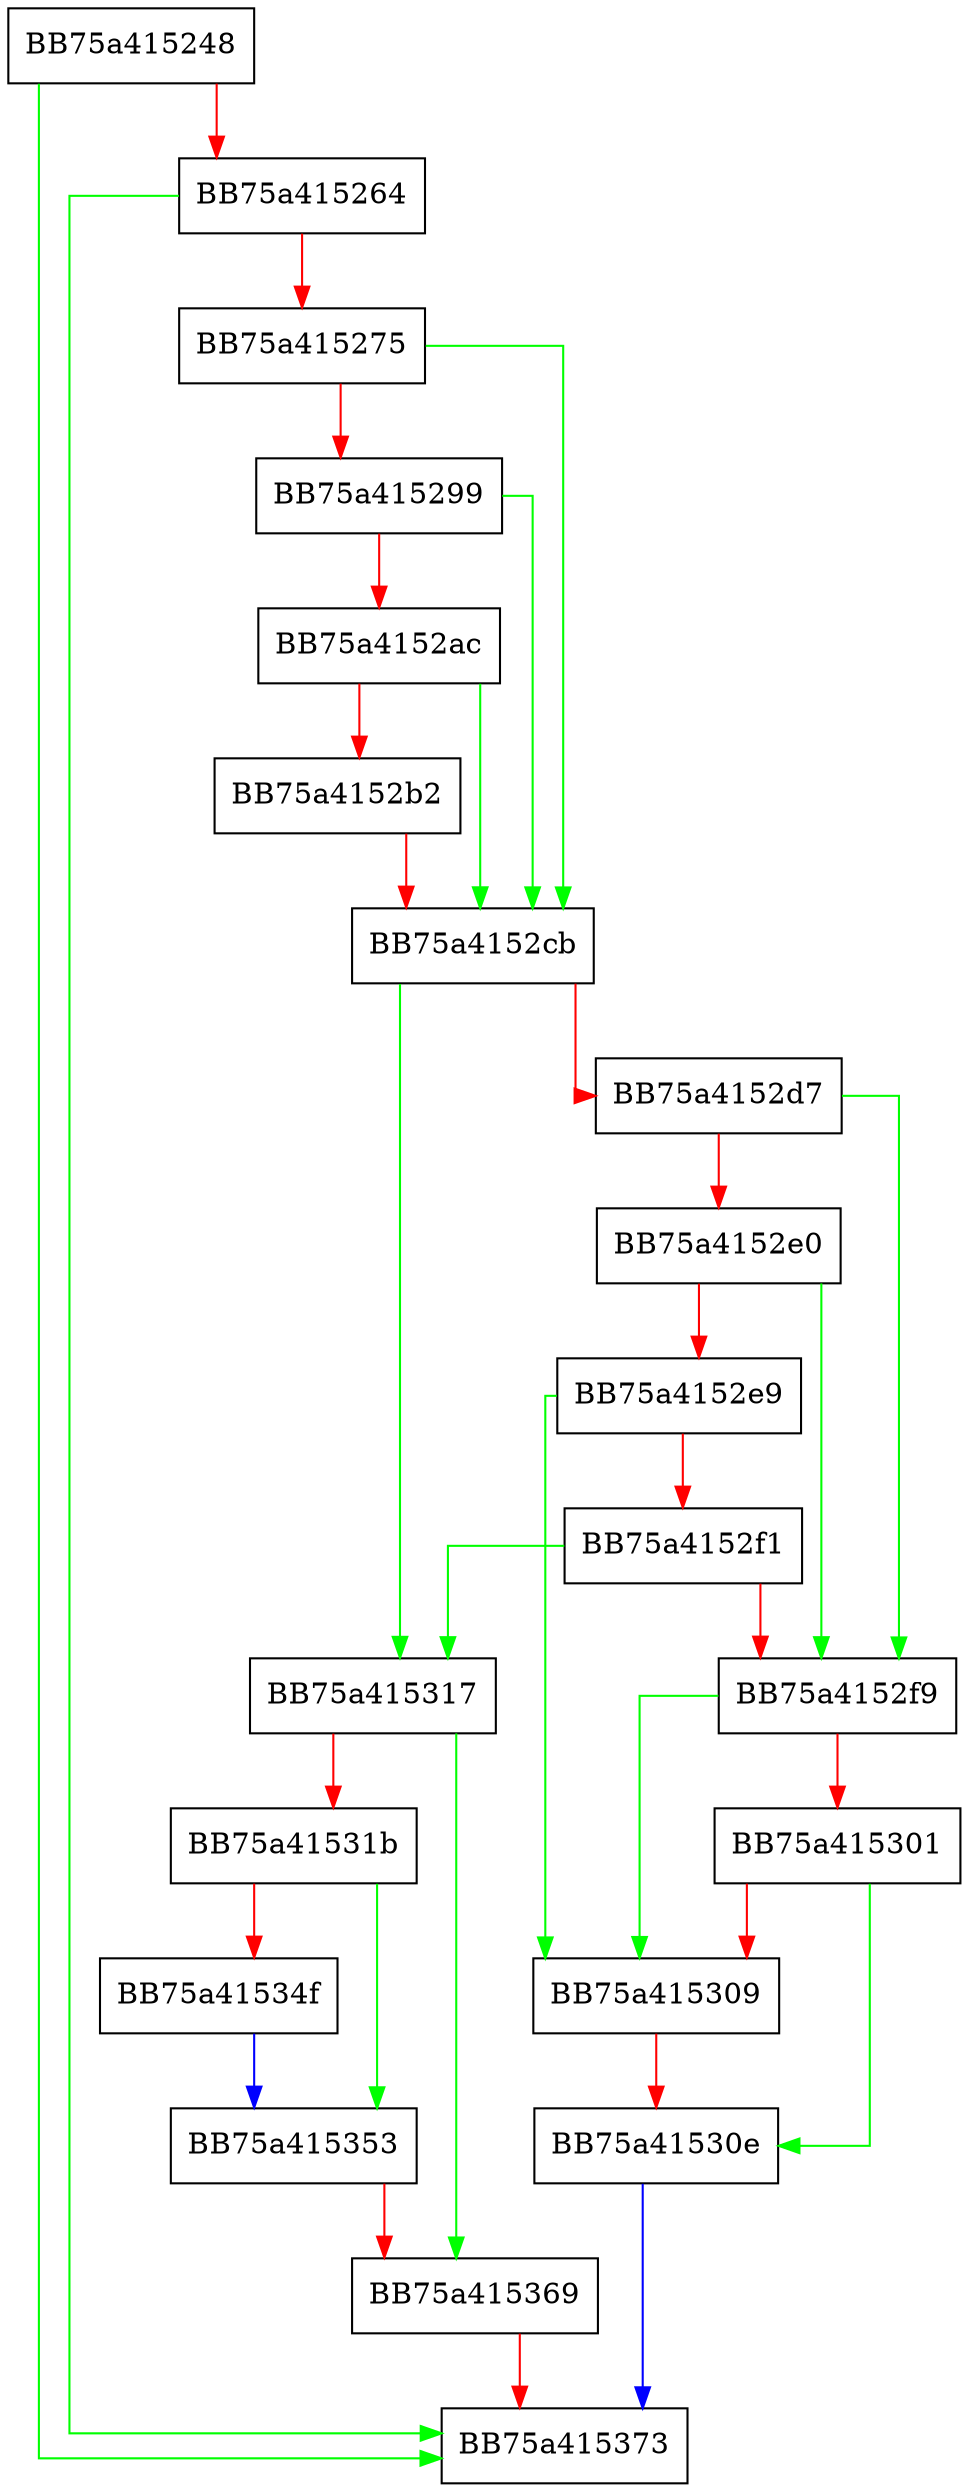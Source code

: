 digraph InitializeBackupStore {
  node [shape="box"];
  graph [splines=ortho];
  BB75a415248 -> BB75a415373 [color="green"];
  BB75a415248 -> BB75a415264 [color="red"];
  BB75a415264 -> BB75a415373 [color="green"];
  BB75a415264 -> BB75a415275 [color="red"];
  BB75a415275 -> BB75a4152cb [color="green"];
  BB75a415275 -> BB75a415299 [color="red"];
  BB75a415299 -> BB75a4152cb [color="green"];
  BB75a415299 -> BB75a4152ac [color="red"];
  BB75a4152ac -> BB75a4152cb [color="green"];
  BB75a4152ac -> BB75a4152b2 [color="red"];
  BB75a4152b2 -> BB75a4152cb [color="red"];
  BB75a4152cb -> BB75a415317 [color="green"];
  BB75a4152cb -> BB75a4152d7 [color="red"];
  BB75a4152d7 -> BB75a4152f9 [color="green"];
  BB75a4152d7 -> BB75a4152e0 [color="red"];
  BB75a4152e0 -> BB75a4152f9 [color="green"];
  BB75a4152e0 -> BB75a4152e9 [color="red"];
  BB75a4152e9 -> BB75a415309 [color="green"];
  BB75a4152e9 -> BB75a4152f1 [color="red"];
  BB75a4152f1 -> BB75a415317 [color="green"];
  BB75a4152f1 -> BB75a4152f9 [color="red"];
  BB75a4152f9 -> BB75a415309 [color="green"];
  BB75a4152f9 -> BB75a415301 [color="red"];
  BB75a415301 -> BB75a41530e [color="green"];
  BB75a415301 -> BB75a415309 [color="red"];
  BB75a415309 -> BB75a41530e [color="red"];
  BB75a41530e -> BB75a415373 [color="blue"];
  BB75a415317 -> BB75a415369 [color="green"];
  BB75a415317 -> BB75a41531b [color="red"];
  BB75a41531b -> BB75a415353 [color="green"];
  BB75a41531b -> BB75a41534f [color="red"];
  BB75a41534f -> BB75a415353 [color="blue"];
  BB75a415353 -> BB75a415369 [color="red"];
  BB75a415369 -> BB75a415373 [color="red"];
}